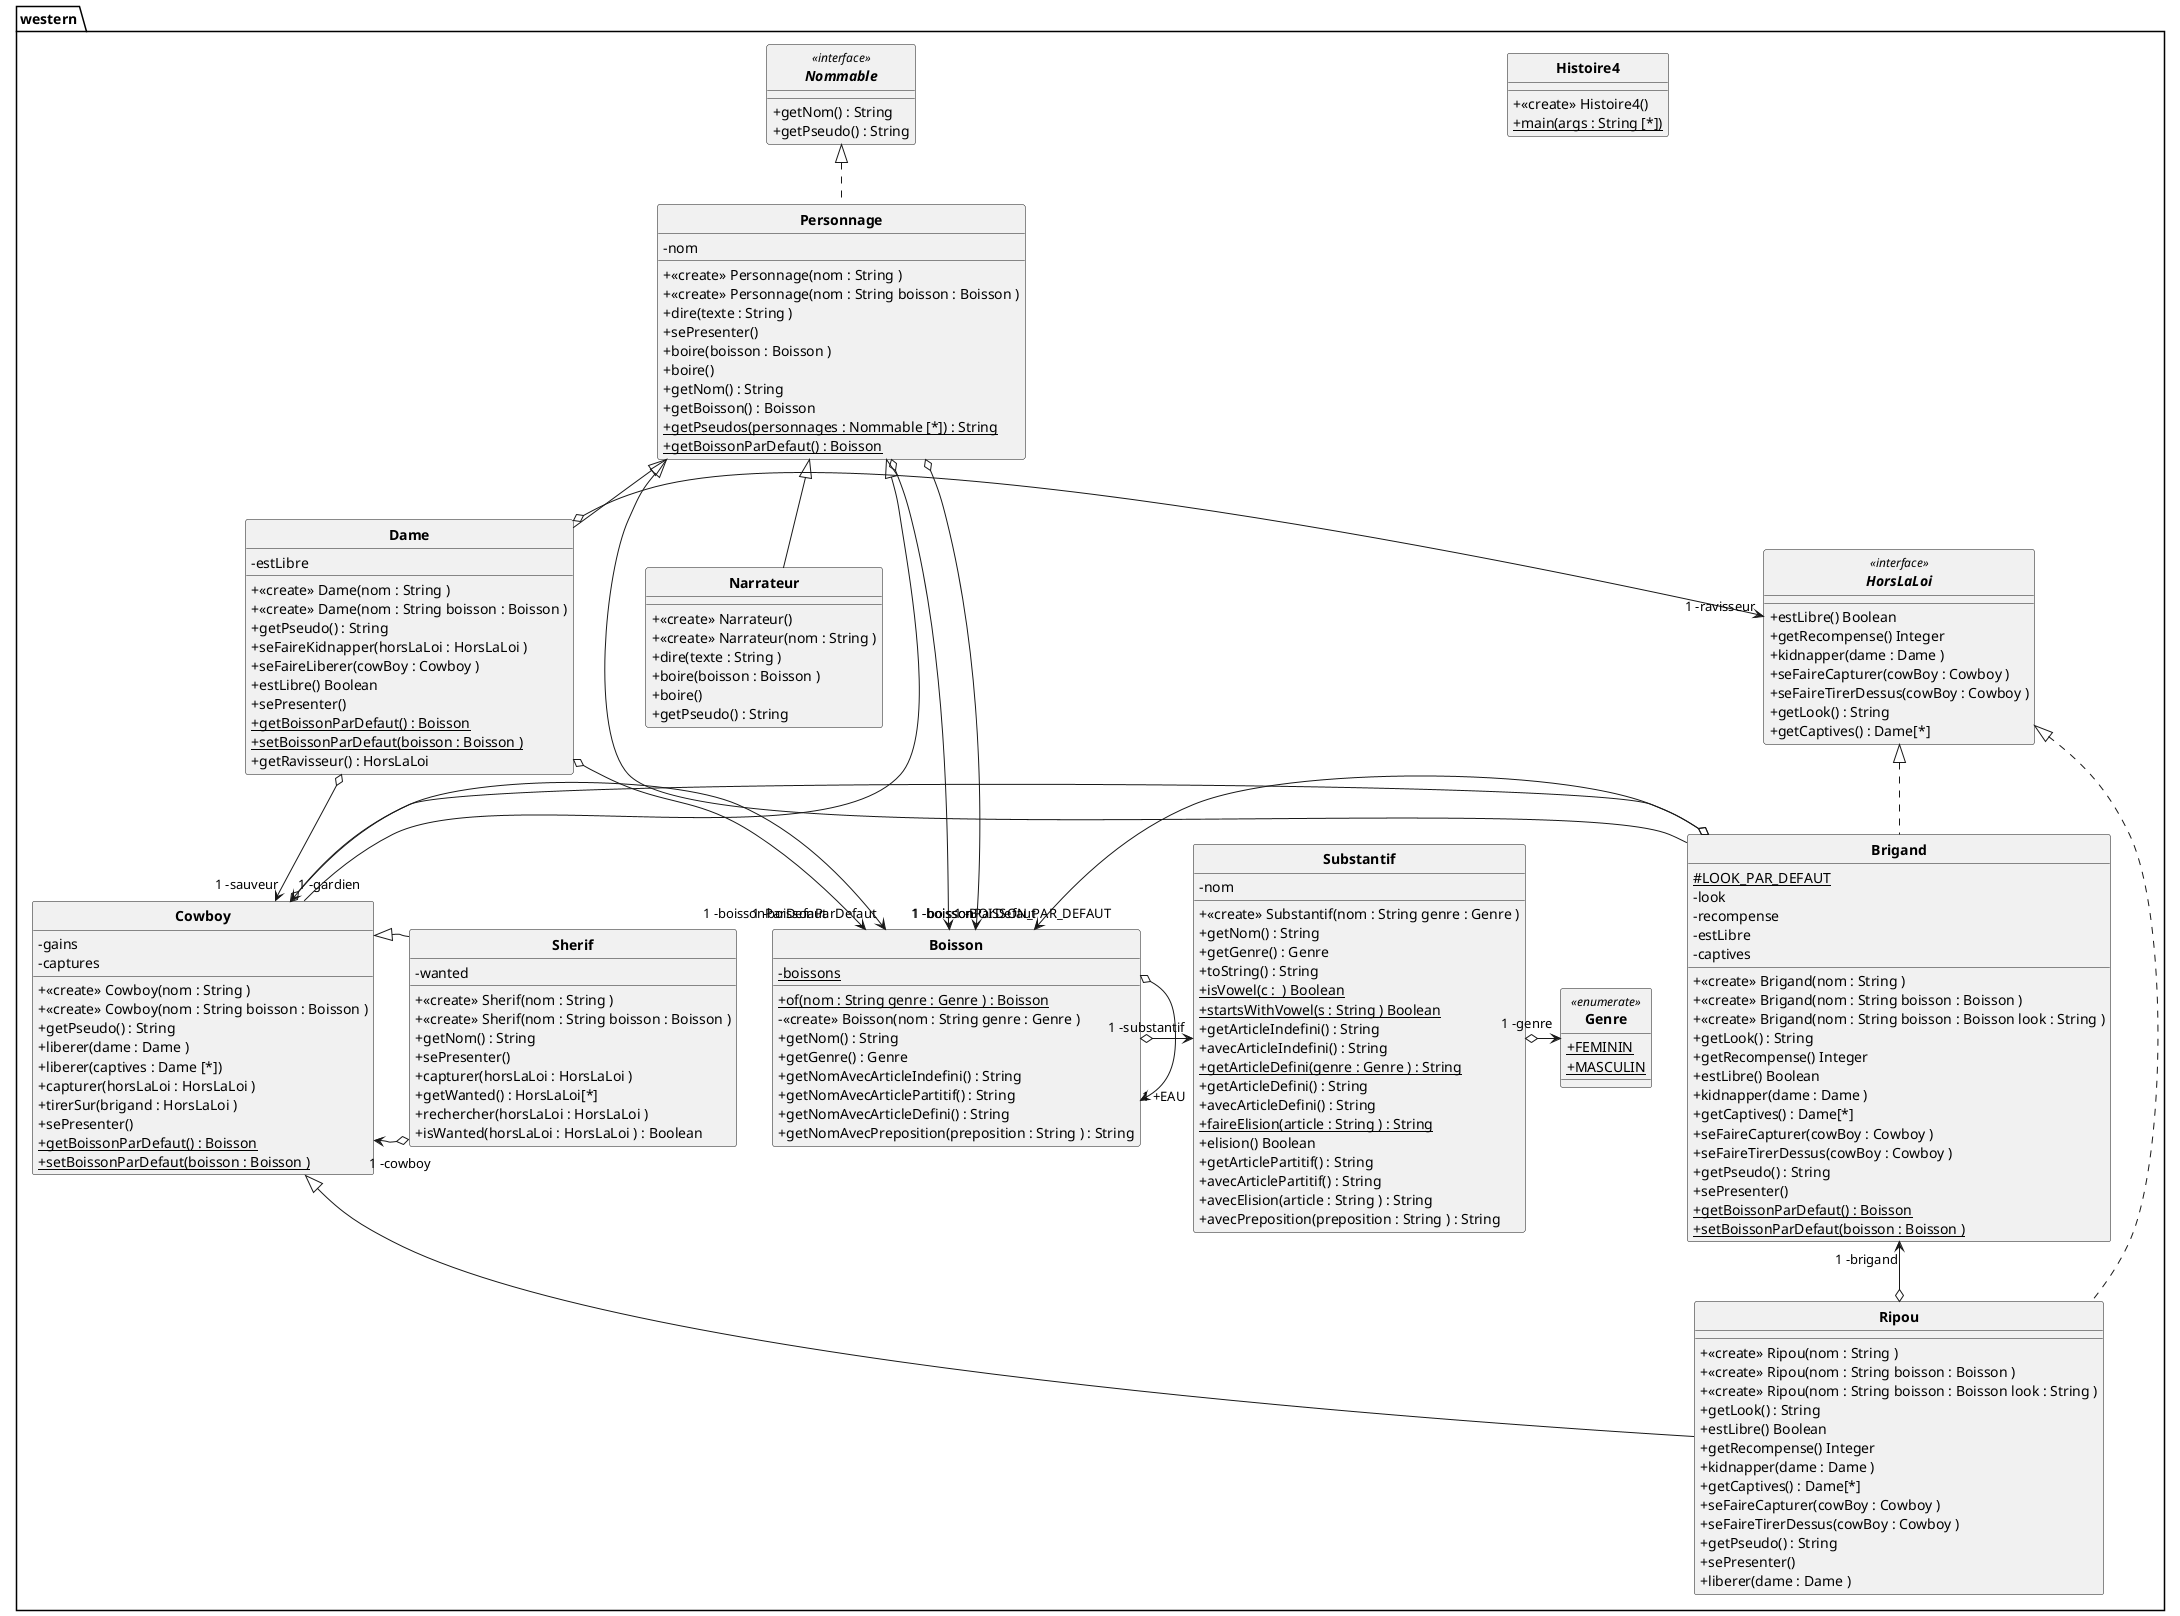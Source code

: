 @startuml
skinparam style strictuml
skinparam classFontStyle Bold
skinparam classAttributeIconSize 0
package western{
class Boisson { 
  -{static} boissons
  +{static} of(nom : String genre : Genre ) : Boisson
  - <<create>> Boisson(nom : String genre : Genre ) 
  + getNom() : String
  + getGenre() : Genre
  + getNomAvecArticleIndefini() : String
  + getNomAvecArticlePartitif() : String
  + getNomAvecArticleDefini() : String
  + getNomAvecPreposition(preposition : String ) : String
}

class Brigand { 
  #{static} LOOK_PAR_DEFAUT
  - look
  - recompense
  - estLibre
  - captives
  + <<create>> Brigand(nom : String ) 
  + <<create>> Brigand(nom : String boisson : Boisson ) 
  + <<create>> Brigand(nom : String boisson : Boisson look : String ) 
  + getLook() : String
  + getRecompense() Integer
  + estLibre() Boolean
  + kidnapper(dame : Dame ) 
  + getCaptives() : Dame[*]
  + seFaireCapturer(cowBoy : Cowboy ) 
  + seFaireTirerDessus(cowBoy : Cowboy ) 
  + getPseudo() : String
  + sePresenter() 
  +{static} getBoissonParDefaut() : Boisson
  +{static} setBoissonParDefaut(boisson : Boisson ) 
}

class Cowboy { 
  - gains
  - captures
  + <<create>> Cowboy(nom : String ) 
  + <<create>> Cowboy(nom : String boisson : Boisson ) 
  + getPseudo() : String
  + liberer(dame : Dame ) 
  + liberer(captives : Dame [*]) 
  + capturer(horsLaLoi : HorsLaLoi ) 
  + tirerSur(brigand : HorsLaLoi ) 
  + sePresenter() 
  +{static} getBoissonParDefaut() : Boisson
  +{static} setBoissonParDefaut(boisson : Boisson ) 
}

class Dame { 
  - estLibre
  + <<create>> Dame(nom : String ) 
  + <<create>> Dame(nom : String boisson : Boisson ) 
  + getPseudo() : String
  + seFaireKidnapper(horsLaLoi : HorsLaLoi ) 
  + seFaireLiberer(cowBoy : Cowboy ) 
  + estLibre() Boolean
  + sePresenter() 
  +{static} getBoissonParDefaut() : Boisson
  +{static} setBoissonParDefaut(boisson : Boisson ) 
  + getRavisseur() : HorsLaLoi
}

class Histoire4 { 
  + <<create>> Histoire4() 
  +{static} main(args : String [*]) 
}

class Narrateur { 
  + <<create>> Narrateur() 
  + <<create>> Narrateur(nom : String ) 
  + dire(texte : String ) 
  + boire(boisson : Boisson ) 
  + boire() 
  + getPseudo() : String
}

class Personnage { 
  - nom
  + <<create>> Personnage(nom : String ) 
  + <<create>> Personnage(nom : String boisson : Boisson ) 
  + dire(texte : String ) 
  + sePresenter() 
  + boire(boisson : Boisson ) 
  + boire() 
  + getNom() : String
  + getBoisson() : Boisson
  +{static} getPseudos(personnages : Nommable [*]) : String
  +{static} getBoissonParDefaut() : Boisson
}

class Ripou { 
  + <<create>> Ripou(nom : String ) 
  + <<create>> Ripou(nom : String boisson : Boisson ) 
  + <<create>> Ripou(nom : String boisson : Boisson look : String ) 
  + getLook() : String
  + estLibre() Boolean
  + getRecompense() Integer
  + kidnapper(dame : Dame ) 
  + getCaptives() : Dame[*]
  + seFaireCapturer(cowBoy : Cowboy ) 
  + seFaireTirerDessus(cowBoy : Cowboy ) 
  + getPseudo() : String
  + sePresenter() 
  + liberer(dame : Dame ) 
}

class Sherif { 
  - wanted
  + <<create>> Sherif(nom : String ) 
  + <<create>> Sherif(nom : String boisson : Boisson ) 
  + getNom() : String
  + sePresenter() 
  + capturer(horsLaLoi : HorsLaLoi ) 
  + getWanted() : HorsLaLoi[*]
  + rechercher(horsLaLoi : HorsLaLoi ) 
  + isWanted(horsLaLoi : HorsLaLoi ) : Boolean
}

class Substantif { 
  - nom
  + <<create>> Substantif(nom : String genre : Genre ) 
  + getNom() : String
  + getGenre() : Genre
  + toString() : String
  +{static} isVowel(c :  ) Boolean
  +{static} startsWithVowel(s : String ) Boolean
  + getArticleIndefini() : String
  + avecArticleIndefini() : String
  +{static} getArticleDefini(genre : Genre ) : String
  + getArticleDefini() : String
  + avecArticleDefini() : String
  +{static} faireElision(article : String ) : String
  + elision() Boolean
  + getArticlePartitif() : String
  + avecArticlePartitif() : String
  + avecElision(article : String ) : String
  + avecPreposition(preposition : String ) : String
}

interface HorsLaLoi <<interface>> {
  +  estLibre() Boolean
  +  getRecompense() Integer
  +  kidnapper(dame : Dame ) 
  +  seFaireCapturer(cowBoy : Cowboy ) 
  +  seFaireTirerDessus(cowBoy : Cowboy ) 
  +  getLook() : String
  +  getCaptives() : Dame[*]
}

interface Nommable <<interface>> {
  +  getNom() : String
  +  getPseudo() : String
}

enum Genre <<enumerate>> {
  +{static} FEMININ
  +{static} MASCULIN
}

western.Boisson o-> "1 -substantif" western.Substantif

western.Boisson o-> "1 +EAU" western.Boisson

western.Brigand o-> "1 -gardien" western.Cowboy

western.Brigand o-> "1 -boissonParDefaut" western.Boisson

western.HorsLaLoi <|.. western.Brigand
western.Personnage <|-- western.Brigand
western.Cowboy o-> "1 -boissonParDefaut" western.Boisson

western.Personnage <|-- western.Cowboy
western.Dame o-> "1 -sauveur" western.Cowboy

western.Dame o-> "1 -ravisseur" western.HorsLaLoi

western.Dame o-> "1 -boissonParDefaut" western.Boisson

western.Personnage <|-- western.Dame
western.Personnage <|-- western.Narrateur
western.Personnage o-> "1 -BOISSON_PAR_DEFAUT" western.Boisson

western.Personnage o-> "1 -boisson" western.Boisson

western.Nommable <|.. western.Personnage
western.Ripou o-> "1 -brigand" western.Brigand

western.HorsLaLoi <|.. western.Ripou
western.Cowboy <|-- western.Ripou
western.Sherif o-> "1 -cowboy" western.Cowboy

western.Cowboy <|-- western.Sherif
western.Substantif o-> "1 -genre" western.Genre

}
@enduml

